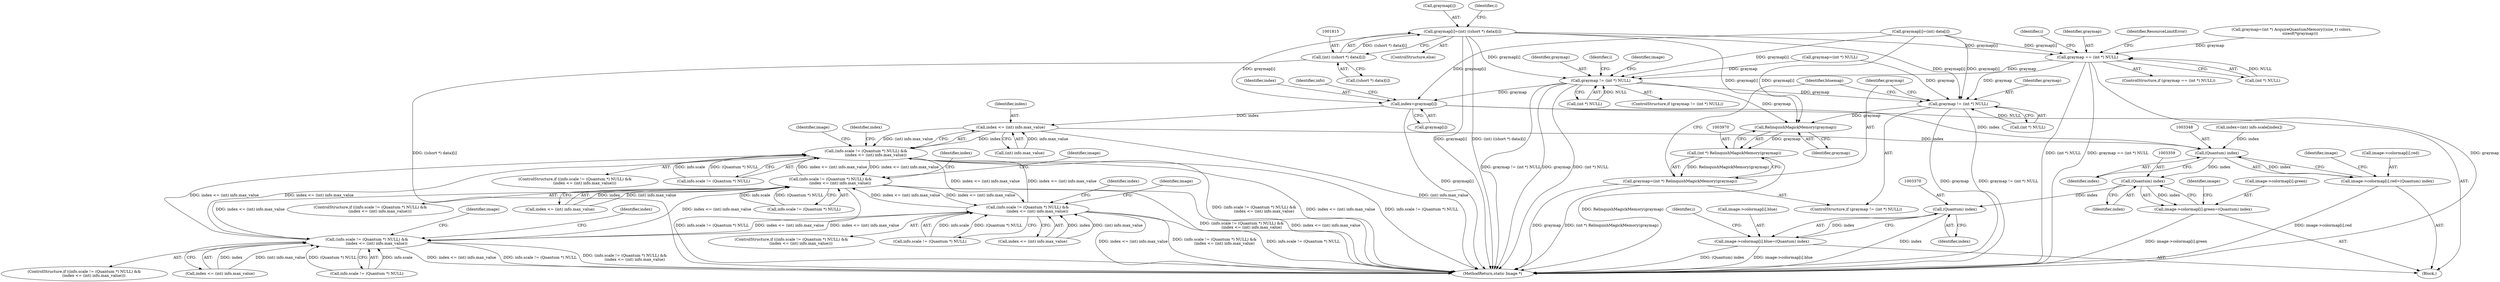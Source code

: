 digraph "0_ImageMagick_9f375e7080a2c1044cd546854d0548b4bfb429d0@array" {
"1001810" [label="(Call,graymap[i]=(int) ((short *) data)[i])"];
"1001814" [label="(Call,(int) ((short *) data)[i])"];
"1001775" [label="(Call,graymap == (int *) NULL)"];
"1003292" [label="(Call,graymap != (int *) NULL)"];
"1003309" [label="(Call,index=graymap[i])"];
"1003323" [label="(Call,index <= (int) info.max_value)"];
"1003315" [label="(Call,(info.scale != (Quantum *) NULL) &&\n                (index <= (int) info.max_value))"];
"1003138" [label="(Call,(info.scale != (Quantum *) NULL) &&\n                (index <= (int) info.max_value))"];
"1003197" [label="(Call,(info.scale != (Quantum *) NULL) &&\n                (index <= (int) info.max_value))"];
"1003256" [label="(Call,(info.scale != (Quantum *) NULL) &&\n                (index <= (int) info.max_value))"];
"1003347" [label="(Call,(Quantum) index)"];
"1003339" [label="(Call,image->colormap[i].red=(Quantum) index)"];
"1003358" [label="(Call,(Quantum) index)"];
"1003350" [label="(Call,image->colormap[i].green=(Quantum) index)"];
"1003369" [label="(Call,(Quantum) index)"];
"1003361" [label="(Call,image->colormap[i].blue=(Quantum) index)"];
"1003962" [label="(Call,graymap != (int *) NULL)"];
"1003971" [label="(Call,RelinquishMagickMemory(graymap))"];
"1003969" [label="(Call,(int *) RelinquishMagickMemory(graymap))"];
"1003967" [label="(Call,graymap=(int *) RelinquishMagickMemory(graymap))"];
"1003311" [label="(Call,graymap[i])"];
"1001814" [label="(Call,(int) ((short *) data)[i])"];
"1003361" [label="(Call,image->colormap[i].blue=(Quantum) index)"];
"1003964" [label="(Call,(int *) NULL)"];
"1003362" [label="(Call,image->colormap[i].blue)"];
"1003196" [label="(ControlStructure,if ((info.scale != (Quantum *) NULL) &&\n                (index <= (int) info.max_value)))"];
"1003197" [label="(Call,(info.scale != (Quantum *) NULL) &&\n                (index <= (int) info.max_value))"];
"1003154" [label="(Identifier,index)"];
"1003325" [label="(Call,(int) info.max_value)"];
"1001775" [label="(Call,graymap == (int *) NULL)"];
"1003292" [label="(Call,graymap != (int *) NULL)"];
"1003354" [label="(Identifier,image)"];
"1003963" [label="(Identifier,graymap)"];
"1003972" [label="(Identifier,graymap)"];
"1003308" [label="(Block,)"];
"1003975" [label="(Identifier,bluemap)"];
"1001800" [label="(Call,graymap[i]=(int) data[i])"];
"1000472" [label="(Call,graymap=(int *) NULL)"];
"1003323" [label="(Call,index <= (int) info.max_value)"];
"1003213" [label="(Identifier,index)"];
"1003225" [label="(Identifier,image)"];
"1003369" [label="(Call,(Quantum) index)"];
"1001816" [label="(Call,((short *) data)[i])"];
"1003371" [label="(Identifier,index)"];
"1003339" [label="(Call,image->colormap[i].red=(Quantum) index)"];
"1003360" [label="(Identifier,index)"];
"1003358" [label="(Call,(Quantum) index)"];
"1001811" [label="(Call,graymap[i])"];
"1003256" [label="(Call,(info.scale != (Quantum *) NULL) &&\n                (index <= (int) info.max_value))"];
"1003272" [label="(Identifier,index)"];
"1003146" [label="(Call,index <= (int) info.max_value)"];
"1001763" [label="(Call,graymap=(int *) AcquireQuantumMemory((size_t) colors,\n              sizeof(*graymap)))"];
"1003139" [label="(Call,info.scale != (Quantum *) NULL)"];
"1004016" [label="(MethodReturn,static Image *)"];
"1003294" [label="(Call,(int *) NULL)"];
"1003198" [label="(Call,info.scale != (Quantum *) NULL)"];
"1003962" [label="(Call,graymap != (int *) NULL)"];
"1003293" [label="(Identifier,graymap)"];
"1003347" [label="(Call,(Quantum) index)"];
"1003205" [label="(Call,index <= (int) info.max_value)"];
"1003284" [label="(Identifier,image)"];
"1003350" [label="(Call,image->colormap[i].green=(Quantum) index)"];
"1003166" [label="(Identifier,image)"];
"1003324" [label="(Identifier,index)"];
"1001785" [label="(Identifier,i)"];
"1003971" [label="(Call,RelinquishMagickMemory(graymap))"];
"1003340" [label="(Call,image->colormap[i].red)"];
"1003365" [label="(Identifier,image)"];
"1001776" [label="(Identifier,graymap)"];
"1003961" [label="(ControlStructure,if (graymap != (int *) NULL))"];
"1003967" [label="(Call,graymap=(int *) RelinquishMagickMemory(graymap))"];
"1001810" [label="(Call,graymap[i]=(int) ((short *) data)[i])"];
"1003291" [label="(ControlStructure,if (graymap != (int *) NULL))"];
"1001809" [label="(ControlStructure,else)"];
"1003299" [label="(Identifier,i)"];
"1003138" [label="(Call,(info.scale != (Quantum *) NULL) &&\n                (index <= (int) info.max_value))"];
"1003137" [label="(ControlStructure,if ((info.scale != (Quantum *) NULL) &&\n                (index <= (int) info.max_value)))"];
"1003257" [label="(Call,info.scale != (Quantum *) NULL)"];
"1003351" [label="(Call,image->colormap[i].green)"];
"1003375" [label="(Identifier,image)"];
"1003314" [label="(ControlStructure,if ((info.scale != (Quantum *) NULL) &&\n                (index <= (int) info.max_value)))"];
"1003349" [label="(Identifier,index)"];
"1003330" [label="(Call,index=(int) info.scale[index])"];
"1003343" [label="(Identifier,image)"];
"1003255" [label="(ControlStructure,if ((info.scale != (Quantum *) NULL) &&\n                (index <= (int) info.max_value)))"];
"1003969" [label="(Call,(int *) RelinquishMagickMemory(graymap))"];
"1003307" [label="(Identifier,i)"];
"1001781" [label="(Identifier,ResourceLimitError)"];
"1003331" [label="(Identifier,index)"];
"1003309" [label="(Call,index=graymap[i])"];
"1001793" [label="(Identifier,i)"];
"1003315" [label="(Call,(info.scale != (Quantum *) NULL) &&\n                (index <= (int) info.max_value))"];
"1003968" [label="(Identifier,graymap)"];
"1003310" [label="(Identifier,index)"];
"1003316" [label="(Call,info.scale != (Quantum *) NULL)"];
"1001774" [label="(ControlStructure,if (graymap == (int *) NULL))"];
"1001777" [label="(Call,(int *) NULL)"];
"1003318" [label="(Identifier,info)"];
"1003264" [label="(Call,index <= (int) info.max_value)"];
"1001810" -> "1001809"  [label="AST: "];
"1001810" -> "1001814"  [label="CFG: "];
"1001811" -> "1001810"  [label="AST: "];
"1001814" -> "1001810"  [label="AST: "];
"1001793" -> "1001810"  [label="CFG: "];
"1001810" -> "1004016"  [label="DDG: graymap[i]"];
"1001810" -> "1004016"  [label="DDG: (int) ((short *) data)[i]"];
"1001810" -> "1001775"  [label="DDG: graymap[i]"];
"1001814" -> "1001810"  [label="DDG: ((short *) data)[i]"];
"1001810" -> "1003292"  [label="DDG: graymap[i]"];
"1001810" -> "1003309"  [label="DDG: graymap[i]"];
"1001810" -> "1003962"  [label="DDG: graymap[i]"];
"1001810" -> "1003971"  [label="DDG: graymap[i]"];
"1001814" -> "1001816"  [label="CFG: "];
"1001815" -> "1001814"  [label="AST: "];
"1001816" -> "1001814"  [label="AST: "];
"1001814" -> "1004016"  [label="DDG: ((short *) data)[i]"];
"1001775" -> "1001774"  [label="AST: "];
"1001775" -> "1001777"  [label="CFG: "];
"1001776" -> "1001775"  [label="AST: "];
"1001777" -> "1001775"  [label="AST: "];
"1001781" -> "1001775"  [label="CFG: "];
"1001785" -> "1001775"  [label="CFG: "];
"1001775" -> "1004016"  [label="DDG: (int *) NULL"];
"1001775" -> "1004016"  [label="DDG: graymap == (int *) NULL"];
"1001775" -> "1004016"  [label="DDG: graymap"];
"1001800" -> "1001775"  [label="DDG: graymap[i]"];
"1001763" -> "1001775"  [label="DDG: graymap"];
"1001777" -> "1001775"  [label="DDG: NULL"];
"1001775" -> "1003292"  [label="DDG: graymap"];
"1001775" -> "1003962"  [label="DDG: graymap"];
"1003292" -> "1003291"  [label="AST: "];
"1003292" -> "1003294"  [label="CFG: "];
"1003293" -> "1003292"  [label="AST: "];
"1003294" -> "1003292"  [label="AST: "];
"1003299" -> "1003292"  [label="CFG: "];
"1003375" -> "1003292"  [label="CFG: "];
"1003292" -> "1004016"  [label="DDG: graymap != (int *) NULL"];
"1003292" -> "1004016"  [label="DDG: graymap"];
"1003292" -> "1004016"  [label="DDG: (int *) NULL"];
"1001800" -> "1003292"  [label="DDG: graymap[i]"];
"1000472" -> "1003292"  [label="DDG: graymap"];
"1003294" -> "1003292"  [label="DDG: NULL"];
"1003292" -> "1003309"  [label="DDG: graymap"];
"1003292" -> "1003962"  [label="DDG: graymap"];
"1003292" -> "1003971"  [label="DDG: graymap"];
"1003309" -> "1003308"  [label="AST: "];
"1003309" -> "1003311"  [label="CFG: "];
"1003310" -> "1003309"  [label="AST: "];
"1003311" -> "1003309"  [label="AST: "];
"1003318" -> "1003309"  [label="CFG: "];
"1003309" -> "1004016"  [label="DDG: graymap[i]"];
"1001800" -> "1003309"  [label="DDG: graymap[i]"];
"1003309" -> "1003323"  [label="DDG: index"];
"1003309" -> "1003347"  [label="DDG: index"];
"1003323" -> "1003315"  [label="AST: "];
"1003323" -> "1003325"  [label="CFG: "];
"1003324" -> "1003323"  [label="AST: "];
"1003325" -> "1003323"  [label="AST: "];
"1003315" -> "1003323"  [label="CFG: "];
"1003323" -> "1004016"  [label="DDG: (int) info.max_value"];
"1003323" -> "1003315"  [label="DDG: index"];
"1003323" -> "1003315"  [label="DDG: (int) info.max_value"];
"1003325" -> "1003323"  [label="DDG: info.max_value"];
"1003323" -> "1003347"  [label="DDG: index"];
"1003315" -> "1003314"  [label="AST: "];
"1003315" -> "1003316"  [label="CFG: "];
"1003316" -> "1003315"  [label="AST: "];
"1003331" -> "1003315"  [label="CFG: "];
"1003343" -> "1003315"  [label="CFG: "];
"1003315" -> "1004016"  [label="DDG: (info.scale != (Quantum *) NULL) &&\n                (index <= (int) info.max_value)"];
"1003315" -> "1004016"  [label="DDG: index <= (int) info.max_value"];
"1003315" -> "1004016"  [label="DDG: info.scale != (Quantum *) NULL"];
"1003315" -> "1003138"  [label="DDG: index <= (int) info.max_value"];
"1003315" -> "1003197"  [label="DDG: index <= (int) info.max_value"];
"1003315" -> "1003256"  [label="DDG: index <= (int) info.max_value"];
"1003316" -> "1003315"  [label="DDG: info.scale"];
"1003316" -> "1003315"  [label="DDG: (Quantum *) NULL"];
"1003138" -> "1003315"  [label="DDG: index <= (int) info.max_value"];
"1003197" -> "1003315"  [label="DDG: index <= (int) info.max_value"];
"1003256" -> "1003315"  [label="DDG: index <= (int) info.max_value"];
"1003138" -> "1003137"  [label="AST: "];
"1003138" -> "1003139"  [label="CFG: "];
"1003138" -> "1003146"  [label="CFG: "];
"1003139" -> "1003138"  [label="AST: "];
"1003146" -> "1003138"  [label="AST: "];
"1003154" -> "1003138"  [label="CFG: "];
"1003166" -> "1003138"  [label="CFG: "];
"1003138" -> "1004016"  [label="DDG: index <= (int) info.max_value"];
"1003138" -> "1004016"  [label="DDG: info.scale != (Quantum *) NULL"];
"1003138" -> "1004016"  [label="DDG: (info.scale != (Quantum *) NULL) &&\n                (index <= (int) info.max_value)"];
"1003139" -> "1003138"  [label="DDG: info.scale"];
"1003139" -> "1003138"  [label="DDG: (Quantum *) NULL"];
"1003146" -> "1003138"  [label="DDG: index"];
"1003146" -> "1003138"  [label="DDG: (int) info.max_value"];
"1003197" -> "1003138"  [label="DDG: index <= (int) info.max_value"];
"1003256" -> "1003138"  [label="DDG: index <= (int) info.max_value"];
"1003138" -> "1003197"  [label="DDG: index <= (int) info.max_value"];
"1003138" -> "1003256"  [label="DDG: index <= (int) info.max_value"];
"1003197" -> "1003196"  [label="AST: "];
"1003197" -> "1003198"  [label="CFG: "];
"1003197" -> "1003205"  [label="CFG: "];
"1003198" -> "1003197"  [label="AST: "];
"1003205" -> "1003197"  [label="AST: "];
"1003213" -> "1003197"  [label="CFG: "];
"1003225" -> "1003197"  [label="CFG: "];
"1003197" -> "1004016"  [label="DDG: (info.scale != (Quantum *) NULL) &&\n                (index <= (int) info.max_value)"];
"1003197" -> "1004016"  [label="DDG: info.scale != (Quantum *) NULL"];
"1003197" -> "1004016"  [label="DDG: index <= (int) info.max_value"];
"1003198" -> "1003197"  [label="DDG: info.scale"];
"1003198" -> "1003197"  [label="DDG: (Quantum *) NULL"];
"1003256" -> "1003197"  [label="DDG: index <= (int) info.max_value"];
"1003205" -> "1003197"  [label="DDG: index"];
"1003205" -> "1003197"  [label="DDG: (int) info.max_value"];
"1003197" -> "1003256"  [label="DDG: index <= (int) info.max_value"];
"1003256" -> "1003255"  [label="AST: "];
"1003256" -> "1003257"  [label="CFG: "];
"1003256" -> "1003264"  [label="CFG: "];
"1003257" -> "1003256"  [label="AST: "];
"1003264" -> "1003256"  [label="AST: "];
"1003272" -> "1003256"  [label="CFG: "];
"1003284" -> "1003256"  [label="CFG: "];
"1003256" -> "1004016"  [label="DDG: info.scale != (Quantum *) NULL"];
"1003256" -> "1004016"  [label="DDG: (info.scale != (Quantum *) NULL) &&\n                (index <= (int) info.max_value)"];
"1003256" -> "1004016"  [label="DDG: index <= (int) info.max_value"];
"1003257" -> "1003256"  [label="DDG: info.scale"];
"1003257" -> "1003256"  [label="DDG: (Quantum *) NULL"];
"1003264" -> "1003256"  [label="DDG: index"];
"1003264" -> "1003256"  [label="DDG: (int) info.max_value"];
"1003347" -> "1003339"  [label="AST: "];
"1003347" -> "1003349"  [label="CFG: "];
"1003348" -> "1003347"  [label="AST: "];
"1003349" -> "1003347"  [label="AST: "];
"1003339" -> "1003347"  [label="CFG: "];
"1003347" -> "1003339"  [label="DDG: index"];
"1003330" -> "1003347"  [label="DDG: index"];
"1003347" -> "1003358"  [label="DDG: index"];
"1003339" -> "1003308"  [label="AST: "];
"1003340" -> "1003339"  [label="AST: "];
"1003354" -> "1003339"  [label="CFG: "];
"1003339" -> "1004016"  [label="DDG: image->colormap[i].red"];
"1003358" -> "1003350"  [label="AST: "];
"1003358" -> "1003360"  [label="CFG: "];
"1003359" -> "1003358"  [label="AST: "];
"1003360" -> "1003358"  [label="AST: "];
"1003350" -> "1003358"  [label="CFG: "];
"1003358" -> "1003350"  [label="DDG: index"];
"1003358" -> "1003369"  [label="DDG: index"];
"1003350" -> "1003308"  [label="AST: "];
"1003351" -> "1003350"  [label="AST: "];
"1003365" -> "1003350"  [label="CFG: "];
"1003350" -> "1004016"  [label="DDG: image->colormap[i].green"];
"1003369" -> "1003361"  [label="AST: "];
"1003369" -> "1003371"  [label="CFG: "];
"1003370" -> "1003369"  [label="AST: "];
"1003371" -> "1003369"  [label="AST: "];
"1003361" -> "1003369"  [label="CFG: "];
"1003369" -> "1004016"  [label="DDG: index"];
"1003369" -> "1003361"  [label="DDG: index"];
"1003361" -> "1003308"  [label="AST: "];
"1003362" -> "1003361"  [label="AST: "];
"1003307" -> "1003361"  [label="CFG: "];
"1003361" -> "1004016"  [label="DDG: (Quantum) index"];
"1003361" -> "1004016"  [label="DDG: image->colormap[i].blue"];
"1003962" -> "1003961"  [label="AST: "];
"1003962" -> "1003964"  [label="CFG: "];
"1003963" -> "1003962"  [label="AST: "];
"1003964" -> "1003962"  [label="AST: "];
"1003968" -> "1003962"  [label="CFG: "];
"1003975" -> "1003962"  [label="CFG: "];
"1003962" -> "1004016"  [label="DDG: graymap"];
"1003962" -> "1004016"  [label="DDG: graymap != (int *) NULL"];
"1001800" -> "1003962"  [label="DDG: graymap[i]"];
"1000472" -> "1003962"  [label="DDG: graymap"];
"1003964" -> "1003962"  [label="DDG: NULL"];
"1003962" -> "1003971"  [label="DDG: graymap"];
"1003971" -> "1003969"  [label="AST: "];
"1003971" -> "1003972"  [label="CFG: "];
"1003972" -> "1003971"  [label="AST: "];
"1003969" -> "1003971"  [label="CFG: "];
"1003971" -> "1003969"  [label="DDG: graymap"];
"1001800" -> "1003971"  [label="DDG: graymap[i]"];
"1003969" -> "1003967"  [label="AST: "];
"1003970" -> "1003969"  [label="AST: "];
"1003967" -> "1003969"  [label="CFG: "];
"1003969" -> "1004016"  [label="DDG: RelinquishMagickMemory(graymap)"];
"1003969" -> "1003967"  [label="DDG: RelinquishMagickMemory(graymap)"];
"1003967" -> "1003961"  [label="AST: "];
"1003968" -> "1003967"  [label="AST: "];
"1003975" -> "1003967"  [label="CFG: "];
"1003967" -> "1004016"  [label="DDG: graymap"];
"1003967" -> "1004016"  [label="DDG: (int *) RelinquishMagickMemory(graymap)"];
}
